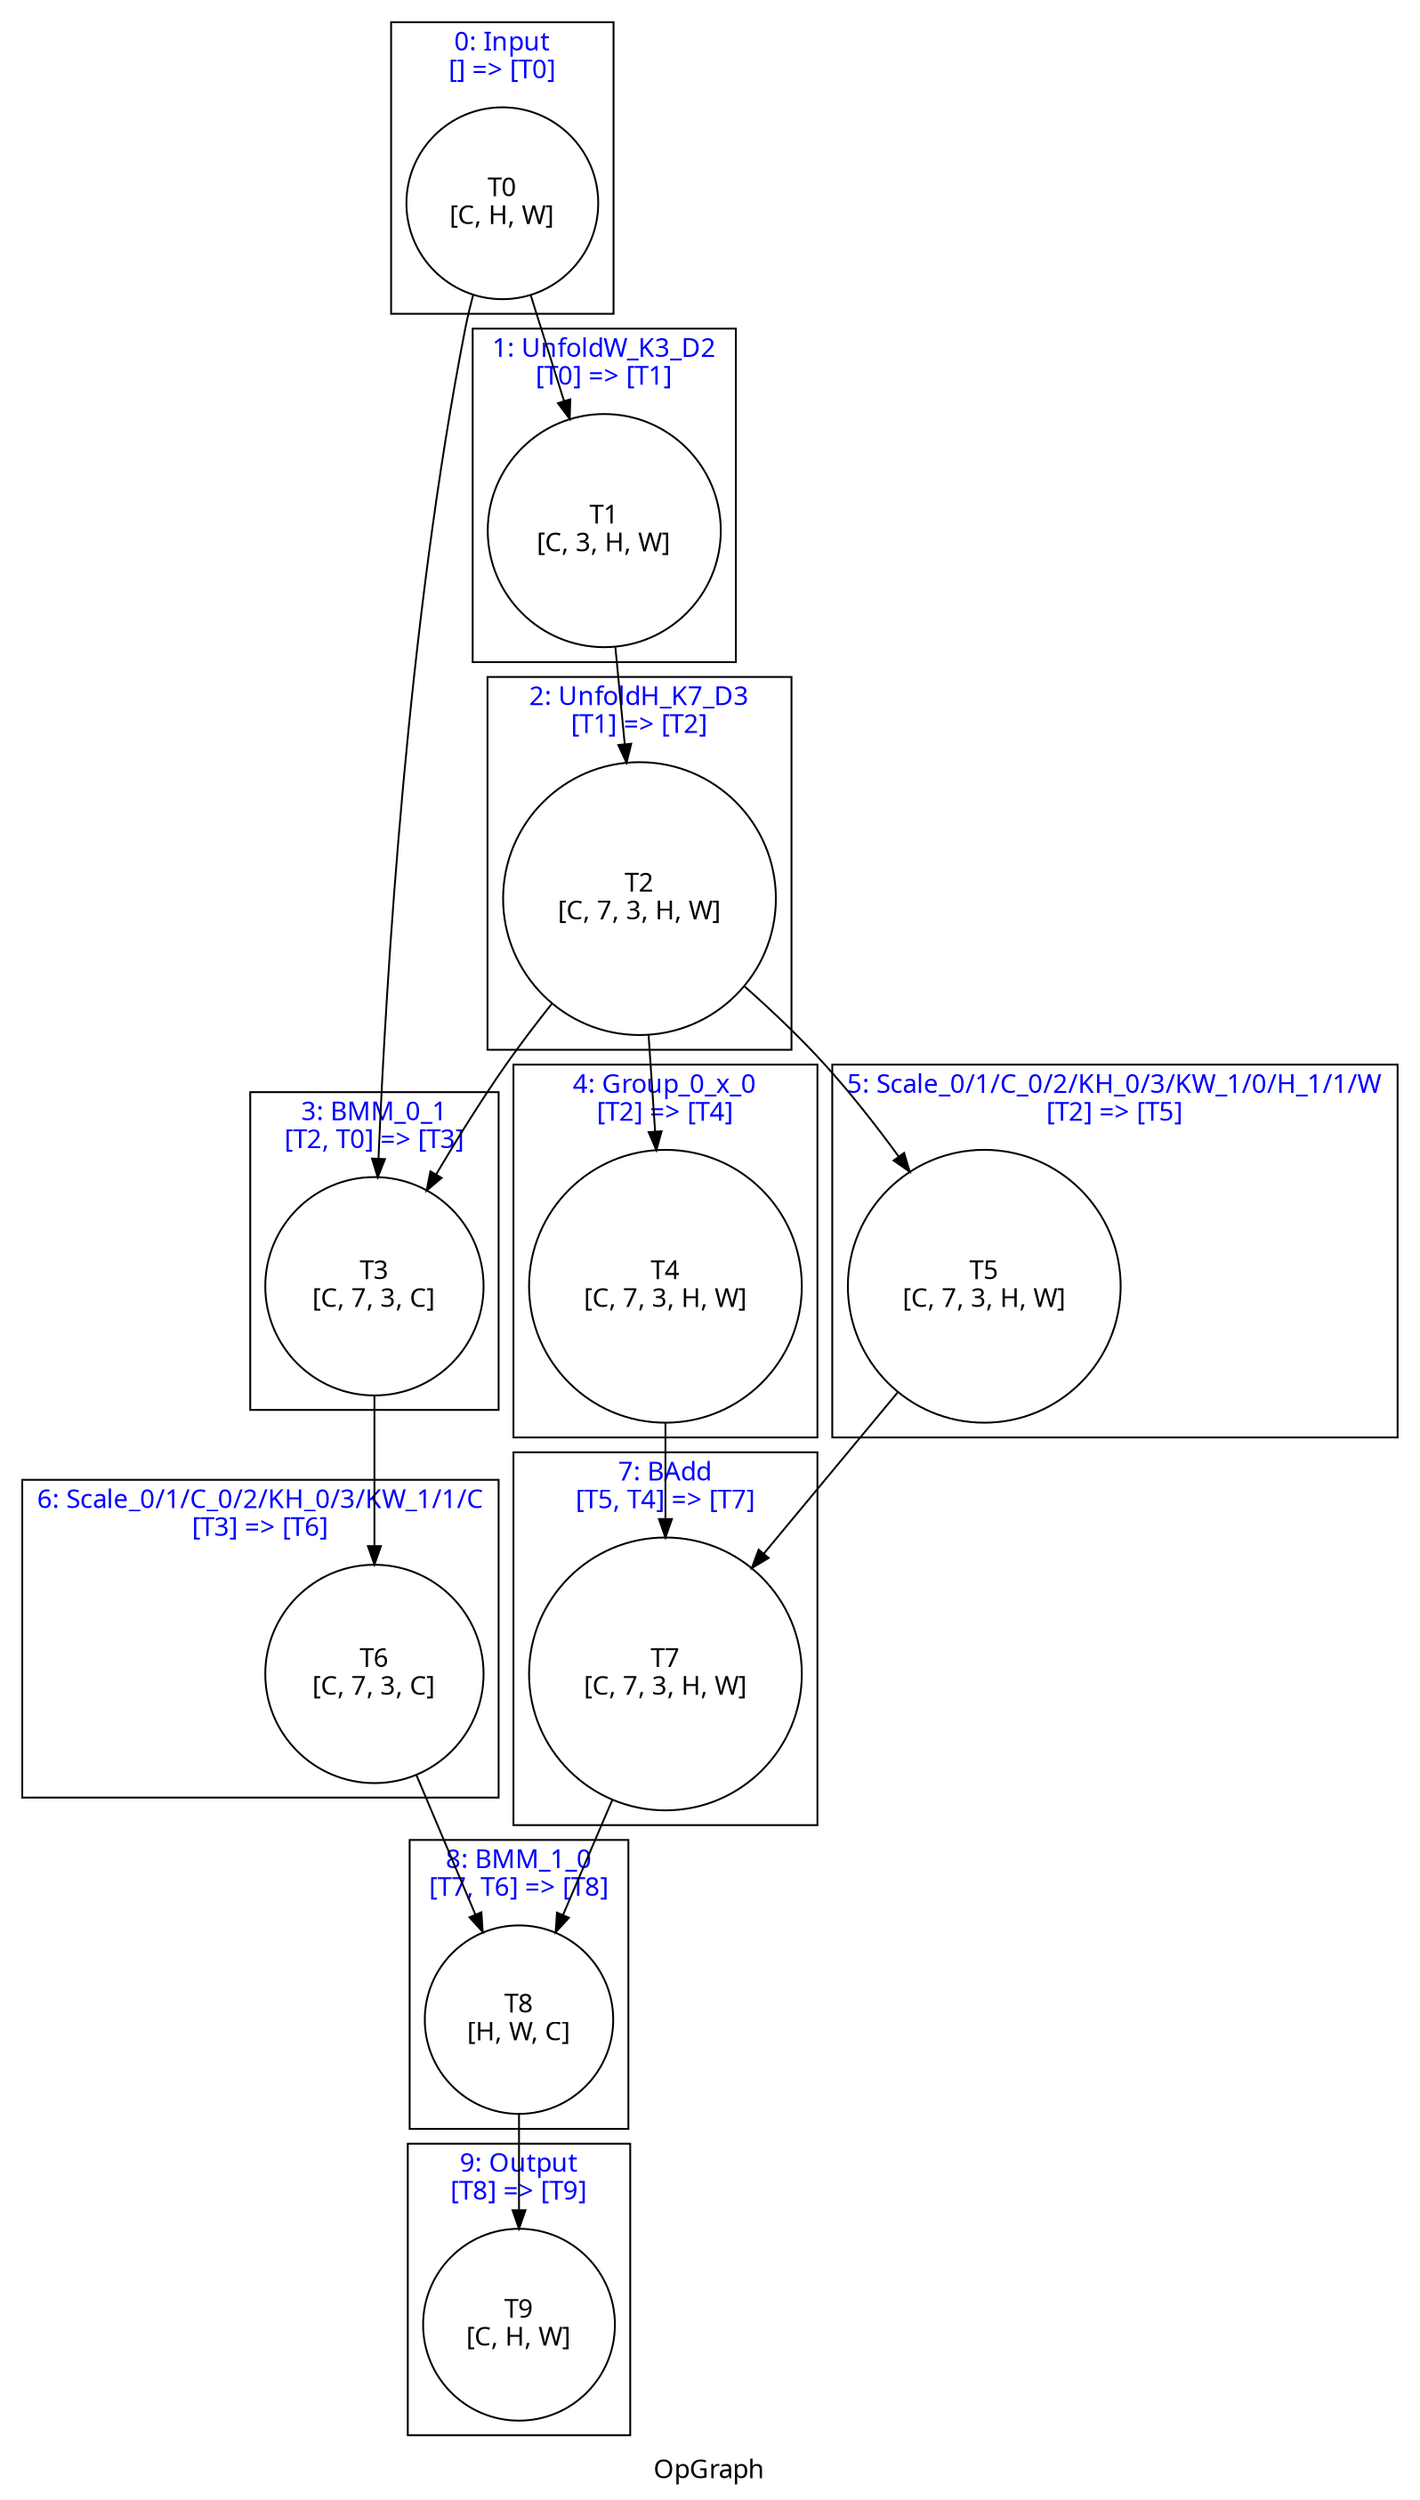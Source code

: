 digraph OpGraph {
    label = "OpGraph"
    fontname = "Graphik";
    subgraph tensors {
        node [shape = circle, color = black, fontname = "Graphik"]
        t_0; t_1; t_2; t_3; t_4; t_5; t_6; t_7; t_8; t_9; 
    }
    subgraph cluster_0 {
        fontcolor = blue;
        label = "0: Input\n[] => [T0]";
        t_0 [label = "T0\n[C, H, W]"];
    }
    subgraph cluster_1 {
        fontcolor = blue;
        label = "1: UnfoldW_K3_D2\n[T0] => [T1]";
        t_1 [label = "T1\n[C, 3, H, W]"];
    }
    subgraph cluster_2 {
        fontcolor = blue;
        label = "2: UnfoldH_K7_D3\n[T1] => [T2]";
        t_2 [label = "T2\n[C, 7, 3, H, W]"];
    }
    subgraph cluster_3 {
        fontcolor = blue;
        label = "3: BMM_0_1\n[T2, T0] => [T3]";
        t_3 [label = "T3\n[C, 7, 3, C]"];
    }
    subgraph cluster_4 {
        fontcolor = blue;
        label = "4: Group_0_x_0\n[T2] => [T4]";
        t_4 [label = "T4\n[C, 7, 3, H, W]"];
    }
    subgraph cluster_5 {
        fontcolor = blue;
        label = "5: Scale_0/1/C_0/2/KH_0/3/KW_1/0/H_1/1/W\n[T2] => [T5]";
        t_5 [label = "T5\n[C, 7, 3, H, W]"];
    }
    subgraph cluster_6 {
        fontcolor = blue;
        label = "6: Scale_0/1/C_0/2/KH_0/3/KW_1/1/C\n[T3] => [T6]";
        t_6 [label = "T6\n[C, 7, 3, C]"];
    }
    subgraph cluster_7 {
        fontcolor = blue;
        label = "7: BAdd\n[T5, T4] => [T7]";
        t_7 [label = "T7\n[C, 7, 3, H, W]"];
    }
    subgraph cluster_8 {
        fontcolor = blue;
        label = "8: BMM_1_0\n[T7, T6] => [T8]";
        t_8 [label = "T8\n[H, W, C]"];
    }
    subgraph cluster_9 {
        fontcolor = blue;
        label = "9: Output\n[T8] => [T9]";
        t_9 [label = "T9\n[C, H, W]"];
    }
    t_0 -> t_1;
    t_0 -> t_3;
    t_1 -> t_2;
    t_2 -> t_3;
    t_2 -> t_4;
    t_2 -> t_5;
    t_3 -> t_6;
    t_4 -> t_7;
    t_5 -> t_7;
    t_6 -> t_8;
    t_7 -> t_8;
    t_8 -> t_9;
}

